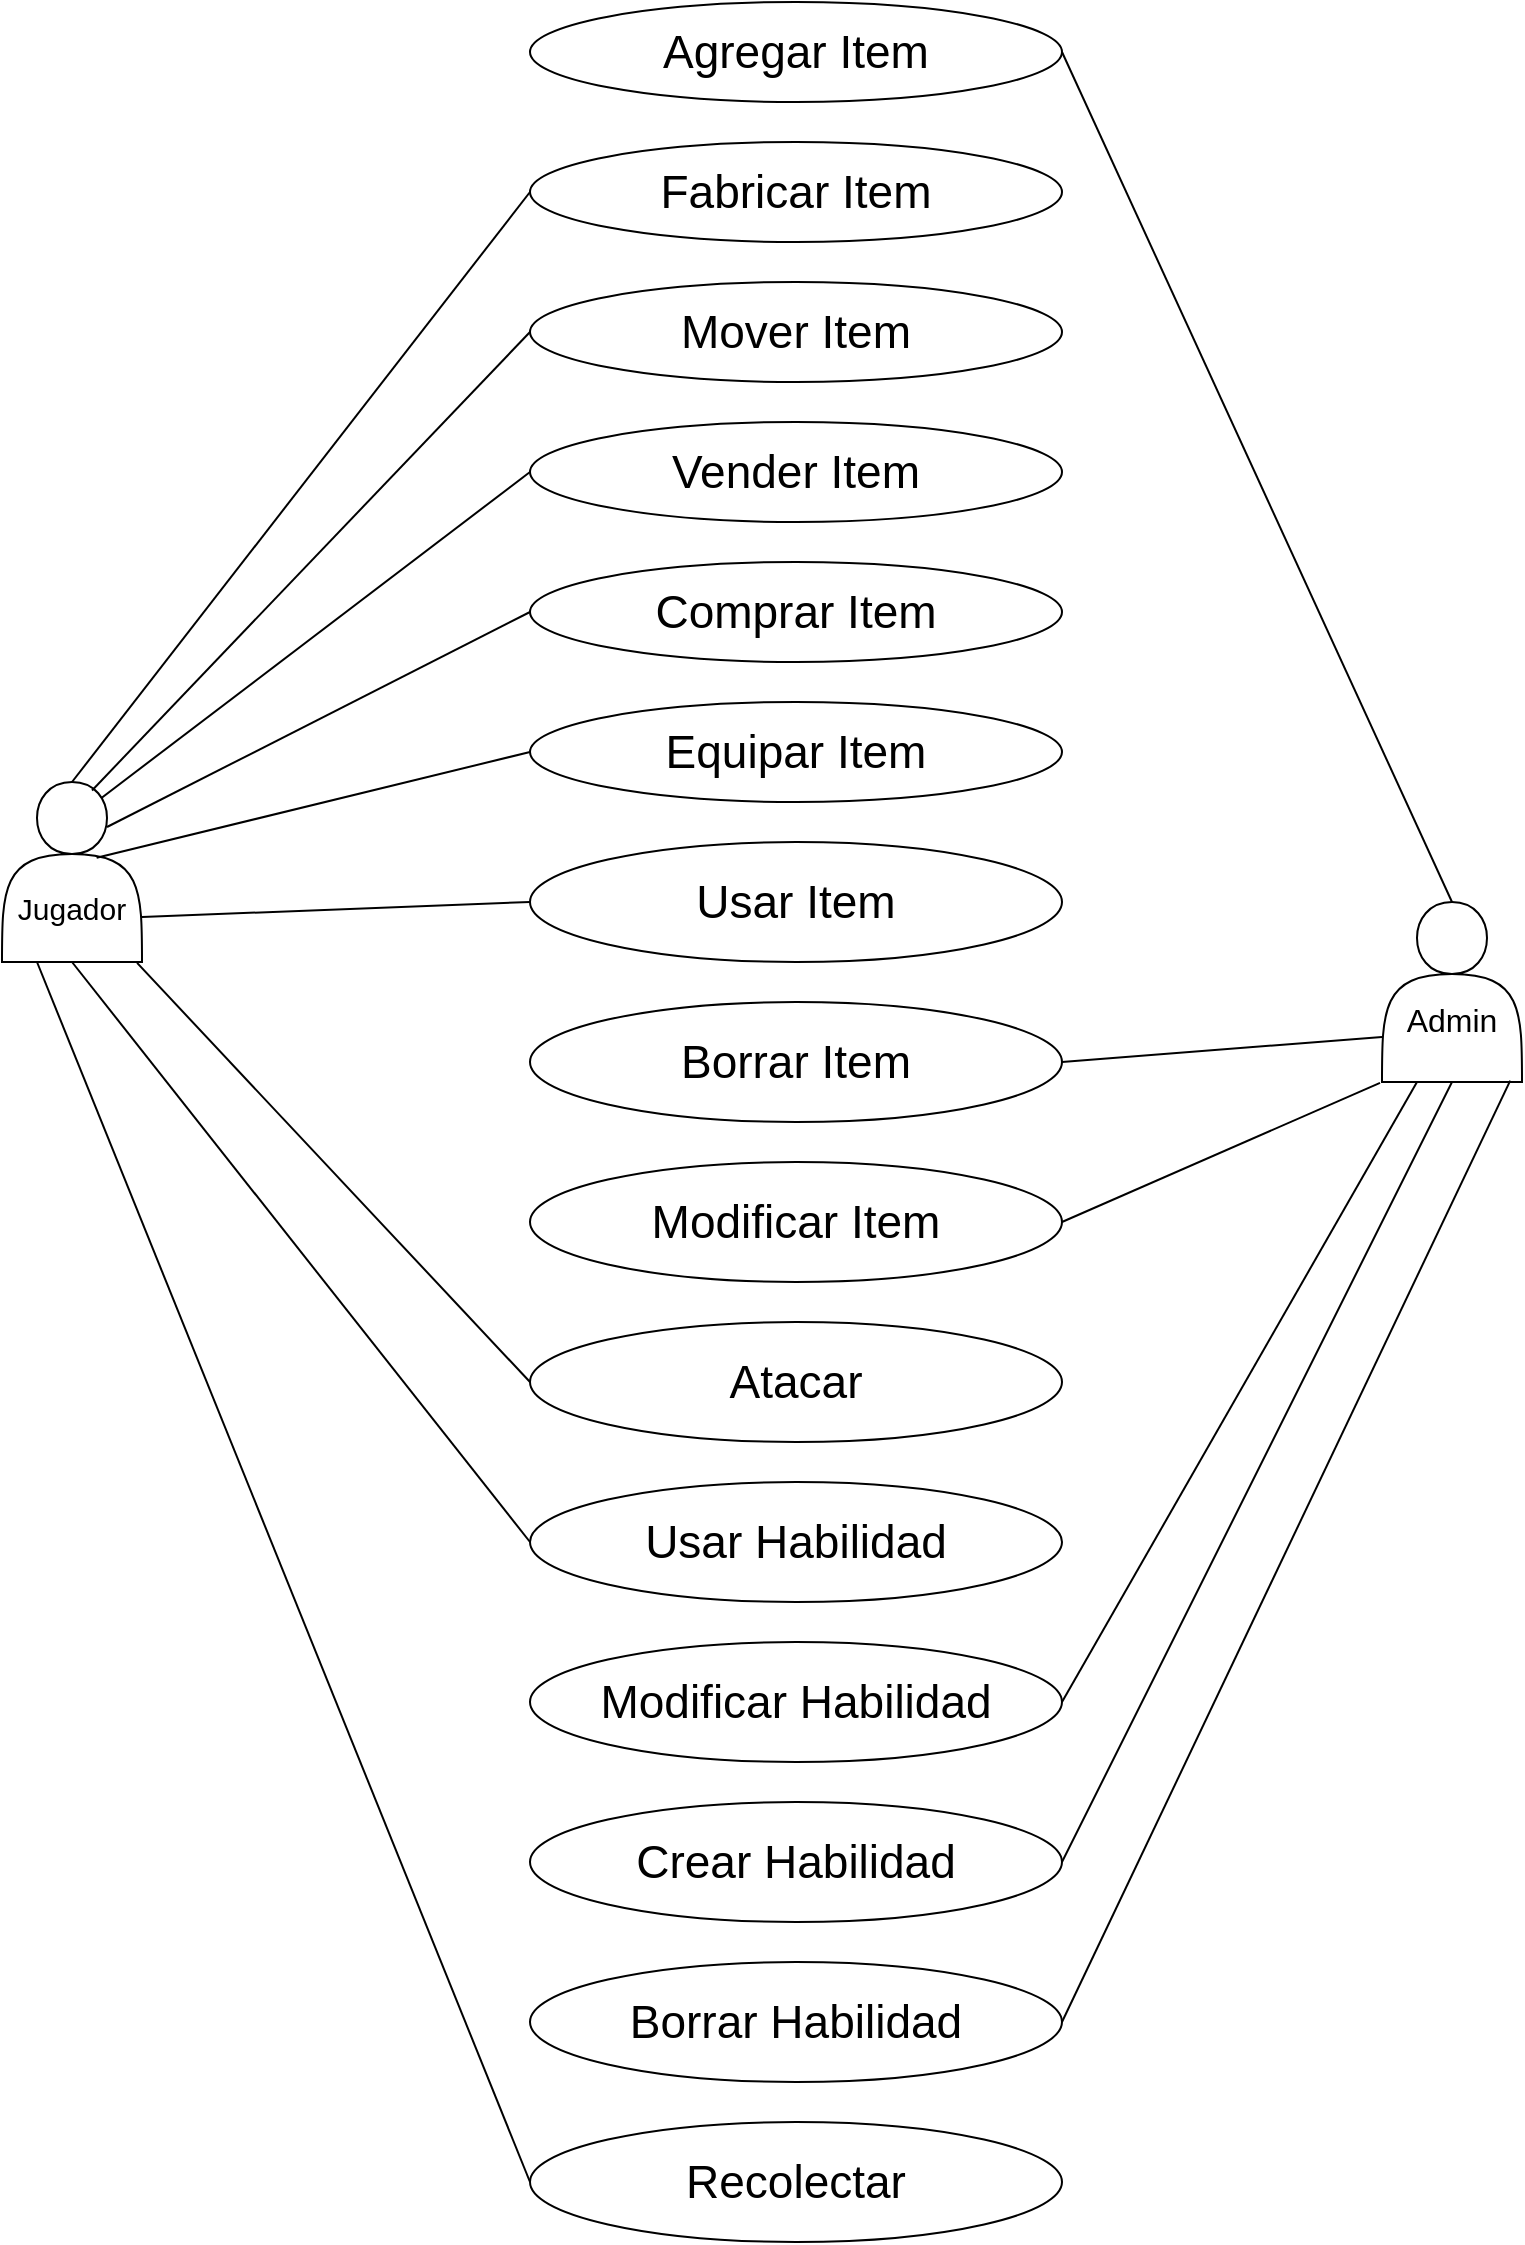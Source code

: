 <mxfile version="27.0.9">
  <diagram name="Página-1" id="yJrpd_jDE4b5SMeJ8ob1">
    <mxGraphModel dx="1303" dy="659" grid="1" gridSize="10" guides="1" tooltips="1" connect="1" arrows="1" fold="1" page="1" pageScale="1" pageWidth="827" pageHeight="1169" math="0" shadow="0">
      <root>
        <mxCell id="0" />
        <mxCell id="1" parent="0" />
        <mxCell id="GeJVObKHV3db_-saIg1Y-1" value="&lt;div&gt;&lt;font style=&quot;font-size: 15px;&quot;&gt;&lt;br&gt;&lt;/font&gt;&lt;/div&gt;&lt;div&gt;&lt;font style=&quot;font-size: 15px;&quot;&gt;&lt;br&gt;&lt;/font&gt;&lt;/div&gt;&lt;div&gt;&lt;font style=&quot;font-size: 15px;&quot;&gt;Jugador&lt;/font&gt;&lt;/div&gt;" style="shape=actor;whiteSpace=wrap;html=1;" vertex="1" parent="1">
          <mxGeometry x="30" y="420" width="70" height="90" as="geometry" />
        </mxCell>
        <mxCell id="GeJVObKHV3db_-saIg1Y-2" value="&lt;div&gt;&lt;br&gt;&lt;/div&gt;&lt;div&gt;&lt;br&gt;&lt;/div&gt;&lt;div&gt;&lt;font style=&quot;font-size: 16px;&quot;&gt;Admin&lt;/font&gt;&lt;/div&gt;" style="shape=actor;whiteSpace=wrap;html=1;" vertex="1" parent="1">
          <mxGeometry x="720" y="480" width="70" height="90" as="geometry" />
        </mxCell>
        <mxCell id="GeJVObKHV3db_-saIg1Y-3" value="&lt;font style=&quot;font-size: 23px;&quot;&gt;Agregar Item&lt;/font&gt;" style="ellipse;whiteSpace=wrap;html=1;" vertex="1" parent="1">
          <mxGeometry x="294" y="30" width="266" height="50" as="geometry" />
        </mxCell>
        <mxCell id="GeJVObKHV3db_-saIg1Y-4" style="edgeStyle=orthogonalEdgeStyle;rounded=0;orthogonalLoop=1;jettySize=auto;html=1;exitX=0.5;exitY=1;exitDx=0;exitDy=0;" edge="1" parent="1" source="GeJVObKHV3db_-saIg1Y-3" target="GeJVObKHV3db_-saIg1Y-3">
          <mxGeometry relative="1" as="geometry" />
        </mxCell>
        <mxCell id="GeJVObKHV3db_-saIg1Y-5" value="&lt;font style=&quot;font-size: 23px;&quot;&gt;Fabricar Item&lt;/font&gt;&lt;span style=&quot;color: rgba(0, 0, 0, 0); font-family: monospace; font-size: 0px; text-align: start; text-wrap-mode: nowrap;&quot;&gt;%3CmxGraphModel%3E%3Croot%3E%3CmxCell%20id%3D%220%22%2F%3E%3CmxCell%20id%3D%221%22%20parent%3D%220%22%2F%3E%3CmxCell%20id%3D%222%22%20value%3D%22%26lt%3Bfont%20style%3D%26quot%3Bfont-size%3A%2023px%3B%26quot%3B%26gt%3BLogin%26lt%3B%2Ffont%26gt%3B%22%20style%3D%22ellipse%3BwhiteSpace%3Dwrap%3Bhtml%3D1%3B%22%20vertex%3D%221%22%20parent%3D%221%22%3E%3CmxGeometry%20x%3D%22294%22%20y%3D%2250%22%20width%3D%22266%22%20height%3D%2260%22%20as%3D%22geometry%22%2F%3E%3C%2FmxCell%3E%3C%2Froot%3E%3C%2FmxGraphModel%3E&lt;/span&gt;" style="ellipse;whiteSpace=wrap;html=1;" vertex="1" parent="1">
          <mxGeometry x="294" y="100" width="266" height="50" as="geometry" />
        </mxCell>
        <mxCell id="GeJVObKHV3db_-saIg1Y-6" value="&lt;font style=&quot;font-size: 23px;&quot;&gt;Vender Item&lt;/font&gt;" style="ellipse;whiteSpace=wrap;html=1;" vertex="1" parent="1">
          <mxGeometry x="294" y="240" width="266" height="50" as="geometry" />
        </mxCell>
        <mxCell id="GeJVObKHV3db_-saIg1Y-7" value="&lt;font style=&quot;font-size: 23px;&quot;&gt;Comprar Item&lt;/font&gt;" style="ellipse;whiteSpace=wrap;html=1;" vertex="1" parent="1">
          <mxGeometry x="294" y="310" width="266" height="50" as="geometry" />
        </mxCell>
        <mxCell id="GeJVObKHV3db_-saIg1Y-18" value="" style="endArrow=none;html=1;rounded=0;entryX=0;entryY=0.5;entryDx=0;entryDy=0;exitX=0.5;exitY=0;exitDx=0;exitDy=0;" edge="1" parent="1" source="GeJVObKHV3db_-saIg1Y-1" target="GeJVObKHV3db_-saIg1Y-5">
          <mxGeometry width="50" height="50" relative="1" as="geometry">
            <mxPoint x="160" y="210" as="sourcePoint" />
            <mxPoint x="290" y="160" as="targetPoint" />
          </mxGeometry>
        </mxCell>
        <mxCell id="GeJVObKHV3db_-saIg1Y-20" value="" style="endArrow=none;html=1;rounded=0;exitX=0.708;exitY=0.09;exitDx=0;exitDy=0;exitPerimeter=0;entryX=0;entryY=0.5;entryDx=0;entryDy=0;" edge="1" parent="1" source="GeJVObKHV3db_-saIg1Y-1" target="GeJVObKHV3db_-saIg1Y-6">
          <mxGeometry width="50" height="50" relative="1" as="geometry">
            <mxPoint x="160" y="220" as="sourcePoint" />
            <mxPoint x="290" y="230" as="targetPoint" />
          </mxGeometry>
        </mxCell>
        <mxCell id="GeJVObKHV3db_-saIg1Y-21" value="" style="endArrow=none;html=1;rounded=0;entryX=0;entryY=0.5;entryDx=0;entryDy=0;exitX=0.75;exitY=0.25;exitDx=0;exitDy=0;exitPerimeter=0;" edge="1" parent="1" source="GeJVObKHV3db_-saIg1Y-1" target="GeJVObKHV3db_-saIg1Y-7">
          <mxGeometry width="50" height="50" relative="1" as="geometry">
            <mxPoint x="160" y="240" as="sourcePoint" />
            <mxPoint x="290" y="190" as="targetPoint" />
          </mxGeometry>
        </mxCell>
        <mxCell id="GeJVObKHV3db_-saIg1Y-22" value="" style="endArrow=none;html=1;rounded=0;entryX=0.5;entryY=0;entryDx=0;entryDy=0;exitX=1;exitY=0.5;exitDx=0;exitDy=0;" edge="1" parent="1" source="GeJVObKHV3db_-saIg1Y-3" target="GeJVObKHV3db_-saIg1Y-2">
          <mxGeometry width="50" height="50" relative="1" as="geometry">
            <mxPoint x="690" y="250" as="sourcePoint" />
            <mxPoint x="820" y="200" as="targetPoint" />
          </mxGeometry>
        </mxCell>
        <mxCell id="GeJVObKHV3db_-saIg1Y-23" value="&lt;font style=&quot;font-size: 23px;&quot;&gt;Equipar Item&lt;/font&gt;" style="ellipse;whiteSpace=wrap;html=1;" vertex="1" parent="1">
          <mxGeometry x="294" y="380" width="266" height="50" as="geometry" />
        </mxCell>
        <mxCell id="GeJVObKHV3db_-saIg1Y-24" value="&lt;font style=&quot;font-size: 23px;&quot;&gt;Usar Item&lt;/font&gt;" style="ellipse;whiteSpace=wrap;html=1;" vertex="1" parent="1">
          <mxGeometry x="294" y="450" width="266" height="60" as="geometry" />
        </mxCell>
        <mxCell id="GeJVObKHV3db_-saIg1Y-26" value="" style="endArrow=none;html=1;rounded=0;exitX=0.676;exitY=0.421;exitDx=0;exitDy=0;exitPerimeter=0;entryX=0;entryY=0.5;entryDx=0;entryDy=0;" edge="1" parent="1" source="GeJVObKHV3db_-saIg1Y-1" target="GeJVObKHV3db_-saIg1Y-23">
          <mxGeometry width="50" height="50" relative="1" as="geometry">
            <mxPoint x="290" y="610" as="sourcePoint" />
            <mxPoint x="340" y="560" as="targetPoint" />
          </mxGeometry>
        </mxCell>
        <mxCell id="GeJVObKHV3db_-saIg1Y-27" value="" style="endArrow=none;html=1;rounded=0;exitX=1;exitY=0.75;exitDx=0;exitDy=0;entryX=0;entryY=0.5;entryDx=0;entryDy=0;" edge="1" parent="1" source="GeJVObKHV3db_-saIg1Y-1" target="GeJVObKHV3db_-saIg1Y-24">
          <mxGeometry width="50" height="50" relative="1" as="geometry">
            <mxPoint x="290" y="610" as="sourcePoint" />
            <mxPoint x="340" y="560" as="targetPoint" />
          </mxGeometry>
        </mxCell>
        <mxCell id="GeJVObKHV3db_-saIg1Y-28" value="&lt;font style=&quot;font-size: 23px;&quot;&gt;Borrar Item&lt;/font&gt;" style="ellipse;whiteSpace=wrap;html=1;" vertex="1" parent="1">
          <mxGeometry x="294" y="530" width="266" height="60" as="geometry" />
        </mxCell>
        <mxCell id="GeJVObKHV3db_-saIg1Y-29" value="" style="endArrow=none;html=1;rounded=0;entryX=0;entryY=0.75;entryDx=0;entryDy=0;exitX=1;exitY=0.5;exitDx=0;exitDy=0;" edge="1" parent="1" source="GeJVObKHV3db_-saIg1Y-28" target="GeJVObKHV3db_-saIg1Y-2">
          <mxGeometry width="50" height="50" relative="1" as="geometry">
            <mxPoint x="610" y="460" as="sourcePoint" />
            <mxPoint x="640" y="380" as="targetPoint" />
          </mxGeometry>
        </mxCell>
        <mxCell id="GeJVObKHV3db_-saIg1Y-32" value="&lt;font style=&quot;font-size: 23px;&quot;&gt;Modificar Item&lt;/font&gt;" style="ellipse;whiteSpace=wrap;html=1;" vertex="1" parent="1">
          <mxGeometry x="294" y="610" width="266" height="60" as="geometry" />
        </mxCell>
        <mxCell id="GeJVObKHV3db_-saIg1Y-33" value="" style="endArrow=none;html=1;rounded=0;entryX=-0.014;entryY=1.005;entryDx=0;entryDy=0;entryPerimeter=0;exitX=1;exitY=0.5;exitDx=0;exitDy=0;" edge="1" parent="1" source="GeJVObKHV3db_-saIg1Y-32" target="GeJVObKHV3db_-saIg1Y-2">
          <mxGeometry width="50" height="50" relative="1" as="geometry">
            <mxPoint x="640" y="460" as="sourcePoint" />
            <mxPoint x="690" y="410" as="targetPoint" />
          </mxGeometry>
        </mxCell>
        <mxCell id="GeJVObKHV3db_-saIg1Y-34" value="&lt;font style=&quot;font-size: 23px;&quot;&gt;Atacar&lt;/font&gt;" style="ellipse;whiteSpace=wrap;html=1;" vertex="1" parent="1">
          <mxGeometry x="294" y="690" width="266" height="60" as="geometry" />
        </mxCell>
        <mxCell id="GeJVObKHV3db_-saIg1Y-35" value="&lt;font style=&quot;font-size: 23px;&quot;&gt;Usar Habilidad&lt;/font&gt;" style="ellipse;whiteSpace=wrap;html=1;" vertex="1" parent="1">
          <mxGeometry x="294" y="770" width="266" height="60" as="geometry" />
        </mxCell>
        <mxCell id="GeJVObKHV3db_-saIg1Y-36" value="&lt;font style=&quot;font-size: 23px;&quot;&gt;Modificar Habilidad&lt;/font&gt;" style="ellipse;whiteSpace=wrap;html=1;" vertex="1" parent="1">
          <mxGeometry x="294" y="850" width="266" height="60" as="geometry" />
        </mxCell>
        <mxCell id="GeJVObKHV3db_-saIg1Y-38" value="&lt;font style=&quot;font-size: 23px;&quot;&gt;Crear Habilidad&lt;/font&gt;" style="ellipse;whiteSpace=wrap;html=1;" vertex="1" parent="1">
          <mxGeometry x="294" y="930" width="266" height="60" as="geometry" />
        </mxCell>
        <mxCell id="GeJVObKHV3db_-saIg1Y-40" value="&lt;font style=&quot;font-size: 23px;&quot;&gt;Borrar Habilidad&lt;/font&gt;" style="ellipse;whiteSpace=wrap;html=1;" vertex="1" parent="1">
          <mxGeometry x="294" y="1010" width="266" height="60" as="geometry" />
        </mxCell>
        <mxCell id="GeJVObKHV3db_-saIg1Y-41" value="" style="endArrow=none;html=1;rounded=0;exitX=0.965;exitY=1.005;exitDx=0;exitDy=0;exitPerimeter=0;entryX=0;entryY=0.5;entryDx=0;entryDy=0;" edge="1" parent="1" source="GeJVObKHV3db_-saIg1Y-1" target="GeJVObKHV3db_-saIg1Y-34">
          <mxGeometry width="50" height="50" relative="1" as="geometry">
            <mxPoint x="110" y="528.57" as="sourcePoint" />
            <mxPoint x="250" y="528.57" as="targetPoint" />
          </mxGeometry>
        </mxCell>
        <mxCell id="GeJVObKHV3db_-saIg1Y-42" value="" style="endArrow=none;html=1;rounded=0;entryX=0;entryY=0.5;entryDx=0;entryDy=0;exitX=0.5;exitY=1;exitDx=0;exitDy=0;" edge="1" parent="1" source="GeJVObKHV3db_-saIg1Y-1" target="GeJVObKHV3db_-saIg1Y-35">
          <mxGeometry width="50" height="50" relative="1" as="geometry">
            <mxPoint x="130" y="400" as="sourcePoint" />
            <mxPoint x="140" y="510" as="targetPoint" />
          </mxGeometry>
        </mxCell>
        <mxCell id="GeJVObKHV3db_-saIg1Y-43" value="" style="endArrow=none;html=1;rounded=0;exitX=1;exitY=0.5;exitDx=0;exitDy=0;entryX=0.25;entryY=1;entryDx=0;entryDy=0;" edge="1" parent="1" source="GeJVObKHV3db_-saIg1Y-36" target="GeJVObKHV3db_-saIg1Y-2">
          <mxGeometry width="50" height="50" relative="1" as="geometry">
            <mxPoint x="650" y="490" as="sourcePoint" />
            <mxPoint x="700" y="440" as="targetPoint" />
          </mxGeometry>
        </mxCell>
        <mxCell id="GeJVObKHV3db_-saIg1Y-44" value="" style="endArrow=none;html=1;rounded=0;exitX=1;exitY=0.5;exitDx=0;exitDy=0;entryX=0.5;entryY=1;entryDx=0;entryDy=0;" edge="1" parent="1" source="GeJVObKHV3db_-saIg1Y-38" target="GeJVObKHV3db_-saIg1Y-2">
          <mxGeometry width="50" height="50" relative="1" as="geometry">
            <mxPoint x="580" y="920" as="sourcePoint" />
            <mxPoint x="620" y="860" as="targetPoint" />
          </mxGeometry>
        </mxCell>
        <mxCell id="GeJVObKHV3db_-saIg1Y-45" value="" style="endArrow=none;html=1;rounded=0;entryX=0.916;entryY=0.992;entryDx=0;entryDy=0;entryPerimeter=0;exitX=1;exitY=0.5;exitDx=0;exitDy=0;" edge="1" parent="1" source="GeJVObKHV3db_-saIg1Y-40" target="GeJVObKHV3db_-saIg1Y-2">
          <mxGeometry width="50" height="50" relative="1" as="geometry">
            <mxPoint x="680" y="680" as="sourcePoint" />
            <mxPoint x="730" y="630" as="targetPoint" />
          </mxGeometry>
        </mxCell>
        <mxCell id="GeJVObKHV3db_-saIg1Y-47" value="&lt;font style=&quot;font-size: 23px;&quot;&gt;Recolectar&lt;/font&gt;" style="ellipse;whiteSpace=wrap;html=1;" vertex="1" parent="1">
          <mxGeometry x="294" y="1090" width="266" height="60" as="geometry" />
        </mxCell>
        <mxCell id="GeJVObKHV3db_-saIg1Y-48" value="" style="endArrow=none;html=1;rounded=0;entryX=0;entryY=0.5;entryDx=0;entryDy=0;exitX=0.25;exitY=1;exitDx=0;exitDy=0;" edge="1" parent="1" source="GeJVObKHV3db_-saIg1Y-1" target="GeJVObKHV3db_-saIg1Y-47">
          <mxGeometry width="50" height="50" relative="1" as="geometry">
            <mxPoint x="190" y="750" as="sourcePoint" />
            <mxPoint x="240" y="700" as="targetPoint" />
          </mxGeometry>
        </mxCell>
        <mxCell id="GeJVObKHV3db_-saIg1Y-50" value="&lt;span style=&quot;font-size: 23px;&quot;&gt;Mover Item&lt;/span&gt;" style="ellipse;whiteSpace=wrap;html=1;" vertex="1" parent="1">
          <mxGeometry x="294" y="170" width="266" height="50" as="geometry" />
        </mxCell>
        <mxCell id="GeJVObKHV3db_-saIg1Y-51" value="" style="endArrow=none;html=1;rounded=0;entryX=0;entryY=0.5;entryDx=0;entryDy=0;exitX=0.643;exitY=0.047;exitDx=0;exitDy=0;exitPerimeter=0;" edge="1" parent="1" source="GeJVObKHV3db_-saIg1Y-1" target="GeJVObKHV3db_-saIg1Y-50">
          <mxGeometry width="50" height="50" relative="1" as="geometry">
            <mxPoint x="230" y="260" as="sourcePoint" />
            <mxPoint x="280" y="210" as="targetPoint" />
          </mxGeometry>
        </mxCell>
      </root>
    </mxGraphModel>
  </diagram>
</mxfile>
